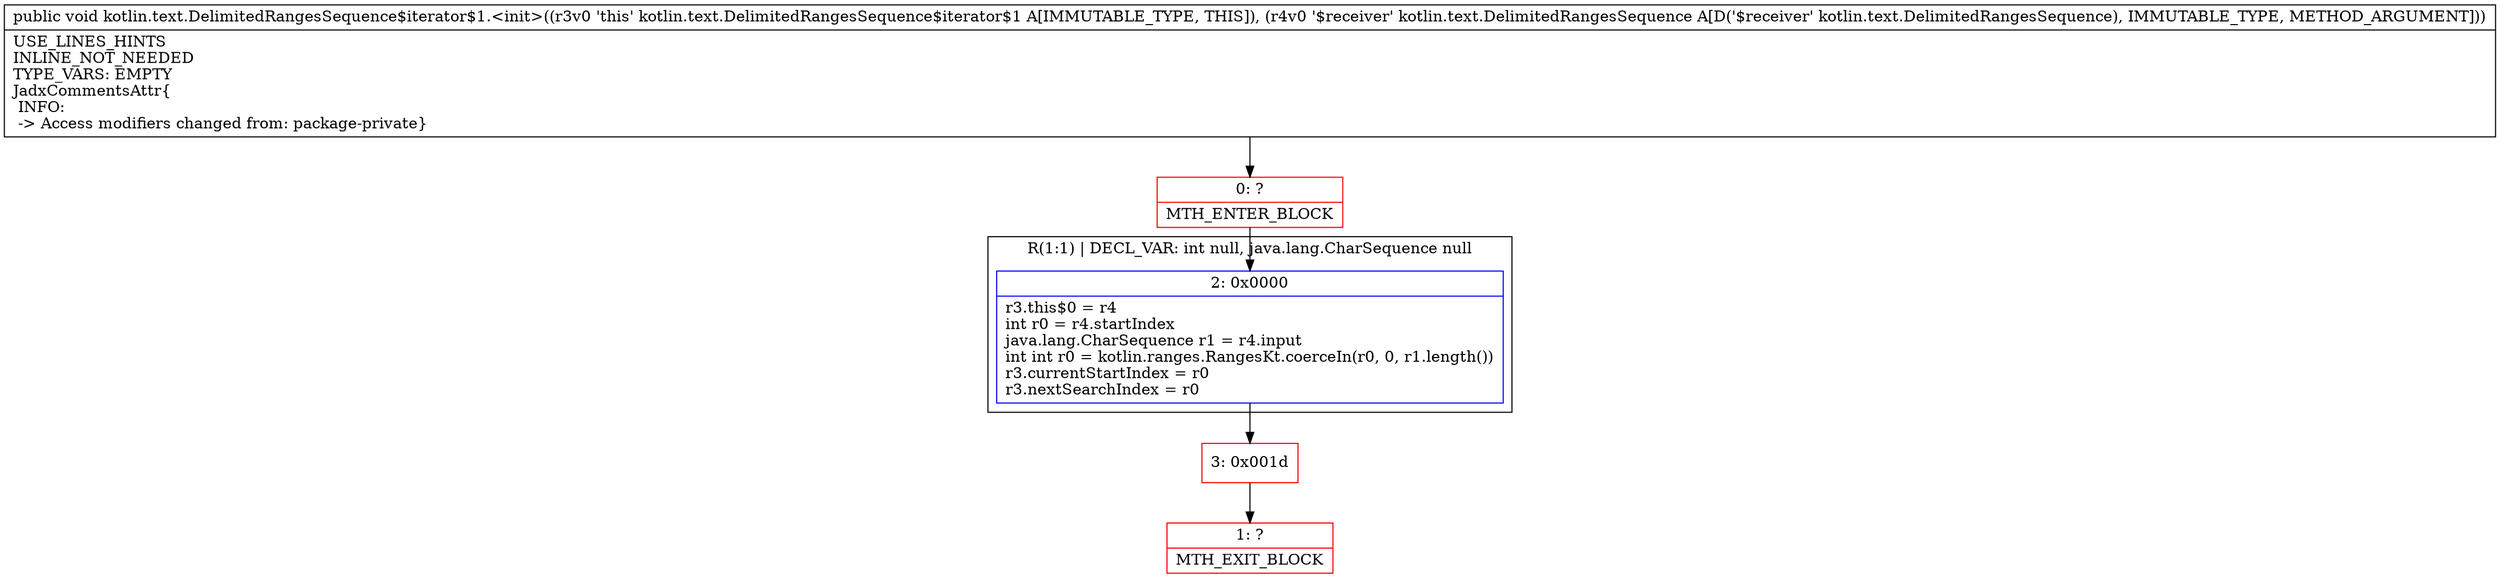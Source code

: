 digraph "CFG forkotlin.text.DelimitedRangesSequence$iterator$1.\<init\>(Lkotlin\/text\/DelimitedRangesSequence;)V" {
subgraph cluster_Region_282215848 {
label = "R(1:1) | DECL_VAR: int null, java.lang.CharSequence null\l";
node [shape=record,color=blue];
Node_2 [shape=record,label="{2\:\ 0x0000|r3.this$0 = r4\lint r0 = r4.startIndex\ljava.lang.CharSequence r1 = r4.input\lint int r0 = kotlin.ranges.RangesKt.coerceIn(r0, 0, r1.length())\lr3.currentStartIndex = r0\lr3.nextSearchIndex = r0\l}"];
}
Node_0 [shape=record,color=red,label="{0\:\ ?|MTH_ENTER_BLOCK\l}"];
Node_3 [shape=record,color=red,label="{3\:\ 0x001d}"];
Node_1 [shape=record,color=red,label="{1\:\ ?|MTH_EXIT_BLOCK\l}"];
MethodNode[shape=record,label="{public void kotlin.text.DelimitedRangesSequence$iterator$1.\<init\>((r3v0 'this' kotlin.text.DelimitedRangesSequence$iterator$1 A[IMMUTABLE_TYPE, THIS]), (r4v0 '$receiver' kotlin.text.DelimitedRangesSequence A[D('$receiver' kotlin.text.DelimitedRangesSequence), IMMUTABLE_TYPE, METHOD_ARGUMENT]))  | USE_LINES_HINTS\lINLINE_NOT_NEEDED\lTYPE_VARS: EMPTY\lJadxCommentsAttr\{\l INFO: \l \-\> Access modifiers changed from: package\-private\}\l}"];
MethodNode -> Node_0;Node_2 -> Node_3;
Node_0 -> Node_2;
Node_3 -> Node_1;
}

